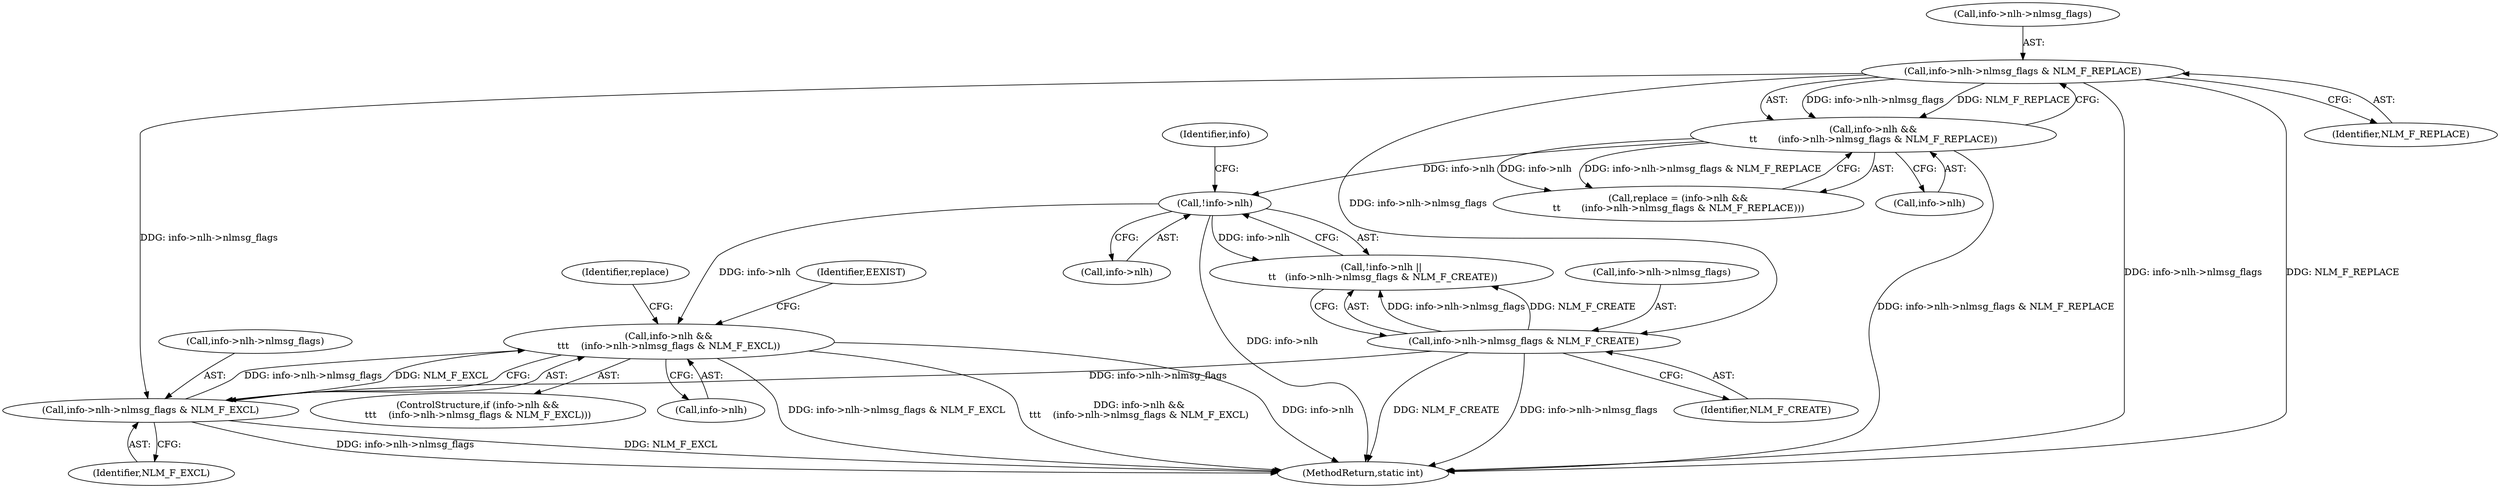 digraph "0_linux_307f2fb95e9b96b3577916e73d92e104f8f26494@pointer" {
"1000187" [label="(Call,info->nlh &&\n\t\t\t    (info->nlh->nlmsg_flags & NLM_F_EXCL))"];
"1000136" [label="(Call,!info->nlh)"];
"1000121" [label="(Call,info->nlh &&\n\t\t       (info->nlh->nlmsg_flags & NLM_F_REPLACE))"];
"1000125" [label="(Call,info->nlh->nlmsg_flags & NLM_F_REPLACE)"];
"1000191" [label="(Call,info->nlh->nlmsg_flags & NLM_F_EXCL)"];
"1000140" [label="(Call,info->nlh->nlmsg_flags & NLM_F_CREATE)"];
"1000125" [label="(Call,info->nlh->nlmsg_flags & NLM_F_REPLACE)"];
"1000197" [label="(Identifier,NLM_F_EXCL)"];
"1000136" [label="(Call,!info->nlh)"];
"1000119" [label="(Call,replace = (info->nlh &&\n\t\t       (info->nlh->nlmsg_flags & NLM_F_REPLACE)))"];
"1000141" [label="(Call,info->nlh->nlmsg_flags)"];
"1000135" [label="(Call,!info->nlh ||\n \t\t   (info->nlh->nlmsg_flags & NLM_F_CREATE))"];
"1000191" [label="(Call,info->nlh->nlmsg_flags & NLM_F_EXCL)"];
"1000186" [label="(ControlStructure,if (info->nlh &&\n\t\t\t    (info->nlh->nlmsg_flags & NLM_F_EXCL)))"];
"1000137" [label="(Call,info->nlh)"];
"1000522" [label="(MethodReturn,static int)"];
"1000187" [label="(Call,info->nlh &&\n\t\t\t    (info->nlh->nlmsg_flags & NLM_F_EXCL))"];
"1000131" [label="(Identifier,NLM_F_REPLACE)"];
"1000200" [label="(Identifier,EEXIST)"];
"1000192" [label="(Call,info->nlh->nlmsg_flags)"];
"1000121" [label="(Call,info->nlh &&\n\t\t       (info->nlh->nlmsg_flags & NLM_F_REPLACE))"];
"1000202" [label="(Identifier,replace)"];
"1000122" [label="(Call,info->nlh)"];
"1000143" [label="(Identifier,info)"];
"1000126" [label="(Call,info->nlh->nlmsg_flags)"];
"1000146" [label="(Identifier,NLM_F_CREATE)"];
"1000140" [label="(Call,info->nlh->nlmsg_flags & NLM_F_CREATE)"];
"1000188" [label="(Call,info->nlh)"];
"1000187" -> "1000186"  [label="AST: "];
"1000187" -> "1000188"  [label="CFG: "];
"1000187" -> "1000191"  [label="CFG: "];
"1000188" -> "1000187"  [label="AST: "];
"1000191" -> "1000187"  [label="AST: "];
"1000200" -> "1000187"  [label="CFG: "];
"1000202" -> "1000187"  [label="CFG: "];
"1000187" -> "1000522"  [label="DDG: info->nlh"];
"1000187" -> "1000522"  [label="DDG: info->nlh &&\n\t\t\t    (info->nlh->nlmsg_flags & NLM_F_EXCL)"];
"1000187" -> "1000522"  [label="DDG: info->nlh->nlmsg_flags & NLM_F_EXCL"];
"1000136" -> "1000187"  [label="DDG: info->nlh"];
"1000191" -> "1000187"  [label="DDG: info->nlh->nlmsg_flags"];
"1000191" -> "1000187"  [label="DDG: NLM_F_EXCL"];
"1000136" -> "1000135"  [label="AST: "];
"1000136" -> "1000137"  [label="CFG: "];
"1000137" -> "1000136"  [label="AST: "];
"1000143" -> "1000136"  [label="CFG: "];
"1000135" -> "1000136"  [label="CFG: "];
"1000136" -> "1000522"  [label="DDG: info->nlh"];
"1000136" -> "1000135"  [label="DDG: info->nlh"];
"1000121" -> "1000136"  [label="DDG: info->nlh"];
"1000121" -> "1000119"  [label="AST: "];
"1000121" -> "1000122"  [label="CFG: "];
"1000121" -> "1000125"  [label="CFG: "];
"1000122" -> "1000121"  [label="AST: "];
"1000125" -> "1000121"  [label="AST: "];
"1000119" -> "1000121"  [label="CFG: "];
"1000121" -> "1000522"  [label="DDG: info->nlh->nlmsg_flags & NLM_F_REPLACE"];
"1000121" -> "1000119"  [label="DDG: info->nlh"];
"1000121" -> "1000119"  [label="DDG: info->nlh->nlmsg_flags & NLM_F_REPLACE"];
"1000125" -> "1000121"  [label="DDG: info->nlh->nlmsg_flags"];
"1000125" -> "1000121"  [label="DDG: NLM_F_REPLACE"];
"1000125" -> "1000131"  [label="CFG: "];
"1000126" -> "1000125"  [label="AST: "];
"1000131" -> "1000125"  [label="AST: "];
"1000125" -> "1000522"  [label="DDG: info->nlh->nlmsg_flags"];
"1000125" -> "1000522"  [label="DDG: NLM_F_REPLACE"];
"1000125" -> "1000140"  [label="DDG: info->nlh->nlmsg_flags"];
"1000125" -> "1000191"  [label="DDG: info->nlh->nlmsg_flags"];
"1000191" -> "1000197"  [label="CFG: "];
"1000192" -> "1000191"  [label="AST: "];
"1000197" -> "1000191"  [label="AST: "];
"1000191" -> "1000522"  [label="DDG: NLM_F_EXCL"];
"1000191" -> "1000522"  [label="DDG: info->nlh->nlmsg_flags"];
"1000140" -> "1000191"  [label="DDG: info->nlh->nlmsg_flags"];
"1000140" -> "1000135"  [label="AST: "];
"1000140" -> "1000146"  [label="CFG: "];
"1000141" -> "1000140"  [label="AST: "];
"1000146" -> "1000140"  [label="AST: "];
"1000135" -> "1000140"  [label="CFG: "];
"1000140" -> "1000522"  [label="DDG: info->nlh->nlmsg_flags"];
"1000140" -> "1000522"  [label="DDG: NLM_F_CREATE"];
"1000140" -> "1000135"  [label="DDG: info->nlh->nlmsg_flags"];
"1000140" -> "1000135"  [label="DDG: NLM_F_CREATE"];
}
